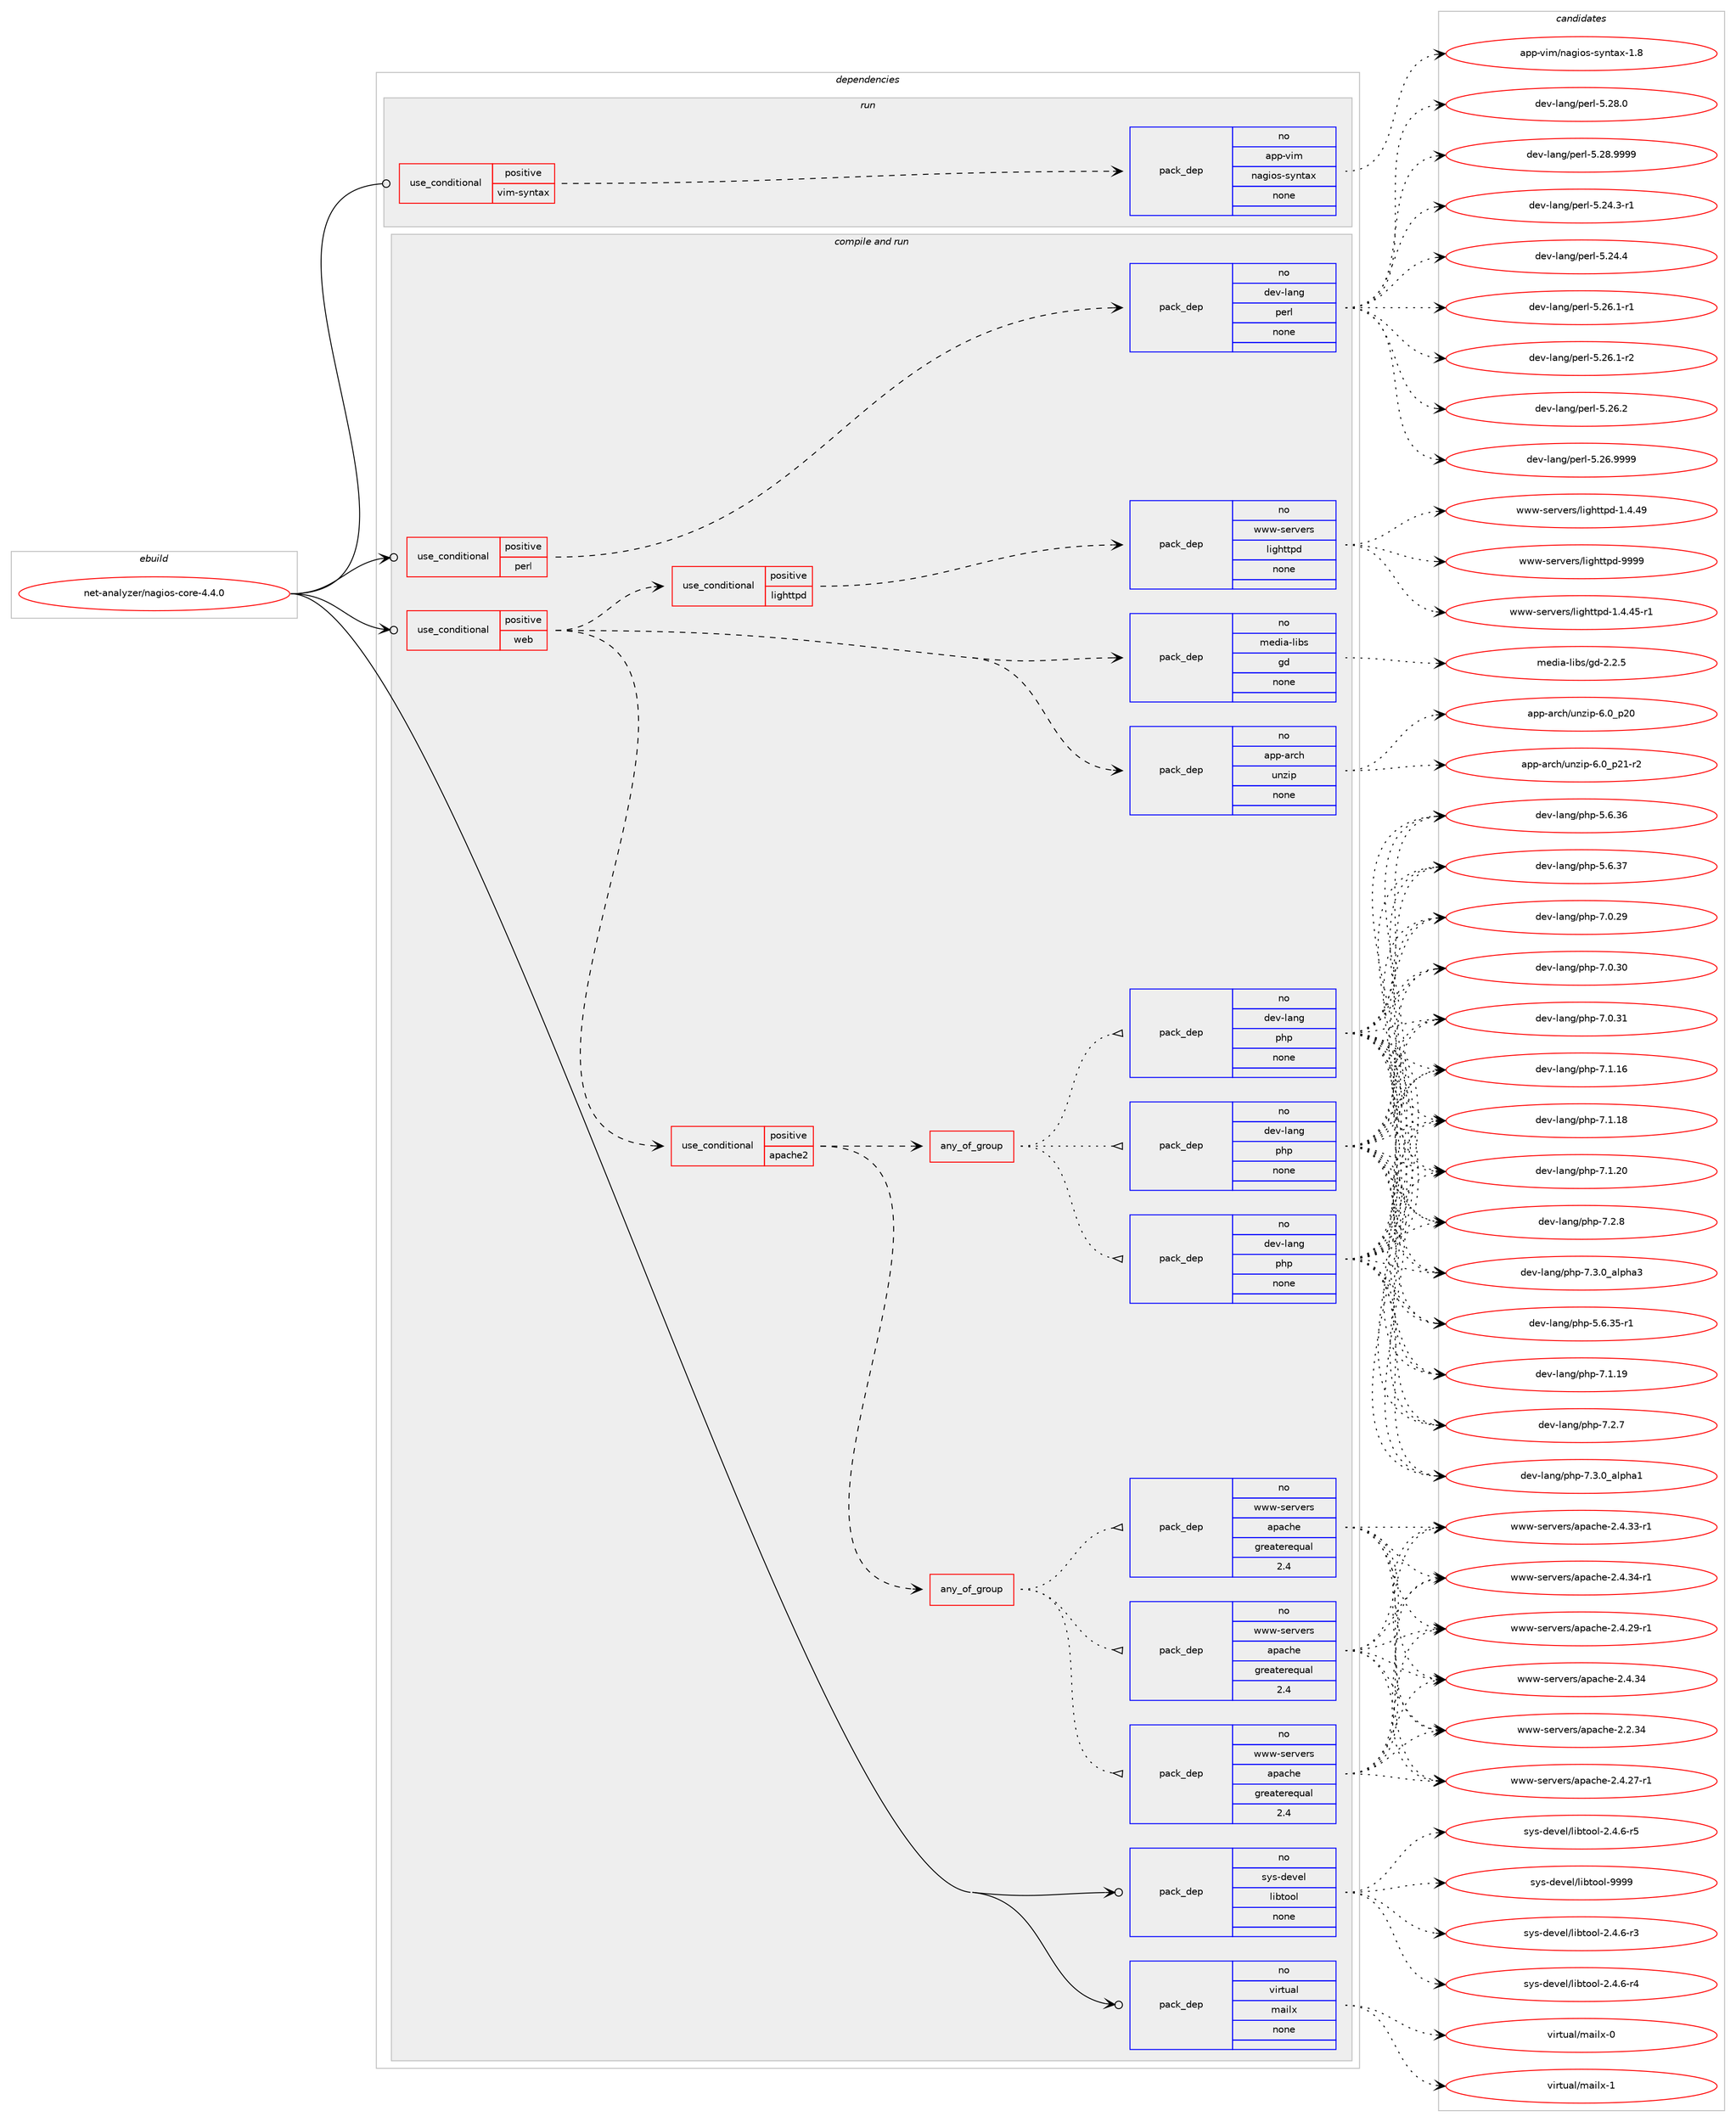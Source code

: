 digraph prolog {

# *************
# Graph options
# *************

newrank=true;
concentrate=true;
compound=true;
graph [rankdir=LR,fontname=Helvetica,fontsize=10,ranksep=1.5];#, ranksep=2.5, nodesep=0.2];
edge  [arrowhead=vee];
node  [fontname=Helvetica,fontsize=10];

# **********
# The ebuild
# **********

subgraph cluster_leftcol {
color=gray;
rank=same;
label=<<i>ebuild</i>>;
id [label="net-analyzer/nagios-core-4.4.0", color=red, width=4, href="../net-analyzer/nagios-core-4.4.0.svg"];
}

# ****************
# The dependencies
# ****************

subgraph cluster_midcol {
color=gray;
label=<<i>dependencies</i>>;
subgraph cluster_compile {
fillcolor="#eeeeee";
style=filled;
label=<<i>compile</i>>;
}
subgraph cluster_compileandrun {
fillcolor="#eeeeee";
style=filled;
label=<<i>compile and run</i>>;
subgraph cond27 {
dependency82 [label=<<TABLE BORDER="0" CELLBORDER="1" CELLSPACING="0" CELLPADDING="4"><TR><TD ROWSPAN="3" CELLPADDING="10">use_conditional</TD></TR><TR><TD>positive</TD></TR><TR><TD>perl</TD></TR></TABLE>>, shape=none, color=red];
subgraph pack52 {
dependency83 [label=<<TABLE BORDER="0" CELLBORDER="1" CELLSPACING="0" CELLPADDING="4" WIDTH="220"><TR><TD ROWSPAN="6" CELLPADDING="30">pack_dep</TD></TR><TR><TD WIDTH="110">no</TD></TR><TR><TD>dev-lang</TD></TR><TR><TD>perl</TD></TR><TR><TD>none</TD></TR><TR><TD></TD></TR></TABLE>>, shape=none, color=blue];
}
dependency82:e -> dependency83:w [weight=20,style="dashed",arrowhead="vee"];
}
id:e -> dependency82:w [weight=20,style="solid",arrowhead="odotvee"];
subgraph cond28 {
dependency84 [label=<<TABLE BORDER="0" CELLBORDER="1" CELLSPACING="0" CELLPADDING="4"><TR><TD ROWSPAN="3" CELLPADDING="10">use_conditional</TD></TR><TR><TD>positive</TD></TR><TR><TD>web</TD></TR></TABLE>>, shape=none, color=red];
subgraph pack53 {
dependency85 [label=<<TABLE BORDER="0" CELLBORDER="1" CELLSPACING="0" CELLPADDING="4" WIDTH="220"><TR><TD ROWSPAN="6" CELLPADDING="30">pack_dep</TD></TR><TR><TD WIDTH="110">no</TD></TR><TR><TD>app-arch</TD></TR><TR><TD>unzip</TD></TR><TR><TD>none</TD></TR><TR><TD></TD></TR></TABLE>>, shape=none, color=blue];
}
dependency84:e -> dependency85:w [weight=20,style="dashed",arrowhead="vee"];
subgraph pack54 {
dependency86 [label=<<TABLE BORDER="0" CELLBORDER="1" CELLSPACING="0" CELLPADDING="4" WIDTH="220"><TR><TD ROWSPAN="6" CELLPADDING="30">pack_dep</TD></TR><TR><TD WIDTH="110">no</TD></TR><TR><TD>media-libs</TD></TR><TR><TD>gd</TD></TR><TR><TD>none</TD></TR><TR><TD></TD></TR></TABLE>>, shape=none, color=blue];
}
dependency84:e -> dependency86:w [weight=20,style="dashed",arrowhead="vee"];
subgraph cond29 {
dependency87 [label=<<TABLE BORDER="0" CELLBORDER="1" CELLSPACING="0" CELLPADDING="4"><TR><TD ROWSPAN="3" CELLPADDING="10">use_conditional</TD></TR><TR><TD>positive</TD></TR><TR><TD>lighttpd</TD></TR></TABLE>>, shape=none, color=red];
subgraph pack55 {
dependency88 [label=<<TABLE BORDER="0" CELLBORDER="1" CELLSPACING="0" CELLPADDING="4" WIDTH="220"><TR><TD ROWSPAN="6" CELLPADDING="30">pack_dep</TD></TR><TR><TD WIDTH="110">no</TD></TR><TR><TD>www-servers</TD></TR><TR><TD>lighttpd</TD></TR><TR><TD>none</TD></TR><TR><TD></TD></TR></TABLE>>, shape=none, color=blue];
}
dependency87:e -> dependency88:w [weight=20,style="dashed",arrowhead="vee"];
}
dependency84:e -> dependency87:w [weight=20,style="dashed",arrowhead="vee"];
subgraph cond30 {
dependency89 [label=<<TABLE BORDER="0" CELLBORDER="1" CELLSPACING="0" CELLPADDING="4"><TR><TD ROWSPAN="3" CELLPADDING="10">use_conditional</TD></TR><TR><TD>positive</TD></TR><TR><TD>apache2</TD></TR></TABLE>>, shape=none, color=red];
subgraph any5 {
dependency90 [label=<<TABLE BORDER="0" CELLBORDER="1" CELLSPACING="0" CELLPADDING="4"><TR><TD CELLPADDING="10">any_of_group</TD></TR></TABLE>>, shape=none, color=red];subgraph pack56 {
dependency91 [label=<<TABLE BORDER="0" CELLBORDER="1" CELLSPACING="0" CELLPADDING="4" WIDTH="220"><TR><TD ROWSPAN="6" CELLPADDING="30">pack_dep</TD></TR><TR><TD WIDTH="110">no</TD></TR><TR><TD>www-servers</TD></TR><TR><TD>apache</TD></TR><TR><TD>greaterequal</TD></TR><TR><TD>2.4</TD></TR></TABLE>>, shape=none, color=blue];
}
dependency90:e -> dependency91:w [weight=20,style="dotted",arrowhead="oinv"];
subgraph pack57 {
dependency92 [label=<<TABLE BORDER="0" CELLBORDER="1" CELLSPACING="0" CELLPADDING="4" WIDTH="220"><TR><TD ROWSPAN="6" CELLPADDING="30">pack_dep</TD></TR><TR><TD WIDTH="110">no</TD></TR><TR><TD>www-servers</TD></TR><TR><TD>apache</TD></TR><TR><TD>greaterequal</TD></TR><TR><TD>2.4</TD></TR></TABLE>>, shape=none, color=blue];
}
dependency90:e -> dependency92:w [weight=20,style="dotted",arrowhead="oinv"];
subgraph pack58 {
dependency93 [label=<<TABLE BORDER="0" CELLBORDER="1" CELLSPACING="0" CELLPADDING="4" WIDTH="220"><TR><TD ROWSPAN="6" CELLPADDING="30">pack_dep</TD></TR><TR><TD WIDTH="110">no</TD></TR><TR><TD>www-servers</TD></TR><TR><TD>apache</TD></TR><TR><TD>greaterequal</TD></TR><TR><TD>2.4</TD></TR></TABLE>>, shape=none, color=blue];
}
dependency90:e -> dependency93:w [weight=20,style="dotted",arrowhead="oinv"];
}
dependency89:e -> dependency90:w [weight=20,style="dashed",arrowhead="vee"];
subgraph any6 {
dependency94 [label=<<TABLE BORDER="0" CELLBORDER="1" CELLSPACING="0" CELLPADDING="4"><TR><TD CELLPADDING="10">any_of_group</TD></TR></TABLE>>, shape=none, color=red];subgraph pack59 {
dependency95 [label=<<TABLE BORDER="0" CELLBORDER="1" CELLSPACING="0" CELLPADDING="4" WIDTH="220"><TR><TD ROWSPAN="6" CELLPADDING="30">pack_dep</TD></TR><TR><TD WIDTH="110">no</TD></TR><TR><TD>dev-lang</TD></TR><TR><TD>php</TD></TR><TR><TD>none</TD></TR><TR><TD></TD></TR></TABLE>>, shape=none, color=blue];
}
dependency94:e -> dependency95:w [weight=20,style="dotted",arrowhead="oinv"];
subgraph pack60 {
dependency96 [label=<<TABLE BORDER="0" CELLBORDER="1" CELLSPACING="0" CELLPADDING="4" WIDTH="220"><TR><TD ROWSPAN="6" CELLPADDING="30">pack_dep</TD></TR><TR><TD WIDTH="110">no</TD></TR><TR><TD>dev-lang</TD></TR><TR><TD>php</TD></TR><TR><TD>none</TD></TR><TR><TD></TD></TR></TABLE>>, shape=none, color=blue];
}
dependency94:e -> dependency96:w [weight=20,style="dotted",arrowhead="oinv"];
subgraph pack61 {
dependency97 [label=<<TABLE BORDER="0" CELLBORDER="1" CELLSPACING="0" CELLPADDING="4" WIDTH="220"><TR><TD ROWSPAN="6" CELLPADDING="30">pack_dep</TD></TR><TR><TD WIDTH="110">no</TD></TR><TR><TD>dev-lang</TD></TR><TR><TD>php</TD></TR><TR><TD>none</TD></TR><TR><TD></TD></TR></TABLE>>, shape=none, color=blue];
}
dependency94:e -> dependency97:w [weight=20,style="dotted",arrowhead="oinv"];
}
dependency89:e -> dependency94:w [weight=20,style="dashed",arrowhead="vee"];
}
dependency84:e -> dependency89:w [weight=20,style="dashed",arrowhead="vee"];
}
id:e -> dependency84:w [weight=20,style="solid",arrowhead="odotvee"];
subgraph pack62 {
dependency98 [label=<<TABLE BORDER="0" CELLBORDER="1" CELLSPACING="0" CELLPADDING="4" WIDTH="220"><TR><TD ROWSPAN="6" CELLPADDING="30">pack_dep</TD></TR><TR><TD WIDTH="110">no</TD></TR><TR><TD>sys-devel</TD></TR><TR><TD>libtool</TD></TR><TR><TD>none</TD></TR><TR><TD></TD></TR></TABLE>>, shape=none, color=blue];
}
id:e -> dependency98:w [weight=20,style="solid",arrowhead="odotvee"];
subgraph pack63 {
dependency99 [label=<<TABLE BORDER="0" CELLBORDER="1" CELLSPACING="0" CELLPADDING="4" WIDTH="220"><TR><TD ROWSPAN="6" CELLPADDING="30">pack_dep</TD></TR><TR><TD WIDTH="110">no</TD></TR><TR><TD>virtual</TD></TR><TR><TD>mailx</TD></TR><TR><TD>none</TD></TR><TR><TD></TD></TR></TABLE>>, shape=none, color=blue];
}
id:e -> dependency99:w [weight=20,style="solid",arrowhead="odotvee"];
}
subgraph cluster_run {
fillcolor="#eeeeee";
style=filled;
label=<<i>run</i>>;
subgraph cond31 {
dependency100 [label=<<TABLE BORDER="0" CELLBORDER="1" CELLSPACING="0" CELLPADDING="4"><TR><TD ROWSPAN="3" CELLPADDING="10">use_conditional</TD></TR><TR><TD>positive</TD></TR><TR><TD>vim-syntax</TD></TR></TABLE>>, shape=none, color=red];
subgraph pack64 {
dependency101 [label=<<TABLE BORDER="0" CELLBORDER="1" CELLSPACING="0" CELLPADDING="4" WIDTH="220"><TR><TD ROWSPAN="6" CELLPADDING="30">pack_dep</TD></TR><TR><TD WIDTH="110">no</TD></TR><TR><TD>app-vim</TD></TR><TR><TD>nagios-syntax</TD></TR><TR><TD>none</TD></TR><TR><TD></TD></TR></TABLE>>, shape=none, color=blue];
}
dependency100:e -> dependency101:w [weight=20,style="dashed",arrowhead="vee"];
}
id:e -> dependency100:w [weight=20,style="solid",arrowhead="odot"];
}
}

# **************
# The candidates
# **************

subgraph cluster_choices {
rank=same;
color=gray;
label=<<i>candidates</i>>;

subgraph choice52 {
color=black;
nodesep=1;
choice100101118451089711010347112101114108455346505246514511449 [label="dev-lang/perl-5.24.3-r1", color=red, width=4,href="../dev-lang/perl-5.24.3-r1.svg"];
choice10010111845108971101034711210111410845534650524652 [label="dev-lang/perl-5.24.4", color=red, width=4,href="../dev-lang/perl-5.24.4.svg"];
choice100101118451089711010347112101114108455346505446494511449 [label="dev-lang/perl-5.26.1-r1", color=red, width=4,href="../dev-lang/perl-5.26.1-r1.svg"];
choice100101118451089711010347112101114108455346505446494511450 [label="dev-lang/perl-5.26.1-r2", color=red, width=4,href="../dev-lang/perl-5.26.1-r2.svg"];
choice10010111845108971101034711210111410845534650544650 [label="dev-lang/perl-5.26.2", color=red, width=4,href="../dev-lang/perl-5.26.2.svg"];
choice10010111845108971101034711210111410845534650544657575757 [label="dev-lang/perl-5.26.9999", color=red, width=4,href="../dev-lang/perl-5.26.9999.svg"];
choice10010111845108971101034711210111410845534650564648 [label="dev-lang/perl-5.28.0", color=red, width=4,href="../dev-lang/perl-5.28.0.svg"];
choice10010111845108971101034711210111410845534650564657575757 [label="dev-lang/perl-5.28.9999", color=red, width=4,href="../dev-lang/perl-5.28.9999.svg"];
dependency83:e -> choice100101118451089711010347112101114108455346505246514511449:w [style=dotted,weight="100"];
dependency83:e -> choice10010111845108971101034711210111410845534650524652:w [style=dotted,weight="100"];
dependency83:e -> choice100101118451089711010347112101114108455346505446494511449:w [style=dotted,weight="100"];
dependency83:e -> choice100101118451089711010347112101114108455346505446494511450:w [style=dotted,weight="100"];
dependency83:e -> choice10010111845108971101034711210111410845534650544650:w [style=dotted,weight="100"];
dependency83:e -> choice10010111845108971101034711210111410845534650544657575757:w [style=dotted,weight="100"];
dependency83:e -> choice10010111845108971101034711210111410845534650564648:w [style=dotted,weight="100"];
dependency83:e -> choice10010111845108971101034711210111410845534650564657575757:w [style=dotted,weight="100"];
}
subgraph choice53 {
color=black;
nodesep=1;
choice971121124597114991044711711012210511245544648951125048 [label="app-arch/unzip-6.0_p20", color=red, width=4,href="../app-arch/unzip-6.0_p20.svg"];
choice9711211245971149910447117110122105112455446489511250494511450 [label="app-arch/unzip-6.0_p21-r2", color=red, width=4,href="../app-arch/unzip-6.0_p21-r2.svg"];
dependency85:e -> choice971121124597114991044711711012210511245544648951125048:w [style=dotted,weight="100"];
dependency85:e -> choice9711211245971149910447117110122105112455446489511250494511450:w [style=dotted,weight="100"];
}
subgraph choice54 {
color=black;
nodesep=1;
choice10910110010597451081059811547103100455046504653 [label="media-libs/gd-2.2.5", color=red, width=4,href="../media-libs/gd-2.2.5.svg"];
dependency86:e -> choice10910110010597451081059811547103100455046504653:w [style=dotted,weight="100"];
}
subgraph choice55 {
color=black;
nodesep=1;
choice1191191194511510111411810111411547108105103104116116112100454946524652534511449 [label="www-servers/lighttpd-1.4.45-r1", color=red, width=4,href="../www-servers/lighttpd-1.4.45-r1.svg"];
choice119119119451151011141181011141154710810510310411611611210045494652465257 [label="www-servers/lighttpd-1.4.49", color=red, width=4,href="../www-servers/lighttpd-1.4.49.svg"];
choice11911911945115101114118101114115471081051031041161161121004557575757 [label="www-servers/lighttpd-9999", color=red, width=4,href="../www-servers/lighttpd-9999.svg"];
dependency88:e -> choice1191191194511510111411810111411547108105103104116116112100454946524652534511449:w [style=dotted,weight="100"];
dependency88:e -> choice119119119451151011141181011141154710810510310411611611210045494652465257:w [style=dotted,weight="100"];
dependency88:e -> choice11911911945115101114118101114115471081051031041161161121004557575757:w [style=dotted,weight="100"];
}
subgraph choice56 {
color=black;
nodesep=1;
choice1191191194511510111411810111411547971129799104101455046524650574511449 [label="www-servers/apache-2.4.29-r1", color=red, width=4,href="../www-servers/apache-2.4.29-r1.svg"];
choice119119119451151011141181011141154797112979910410145504652465152 [label="www-servers/apache-2.4.34", color=red, width=4,href="../www-servers/apache-2.4.34.svg"];
choice119119119451151011141181011141154797112979910410145504650465152 [label="www-servers/apache-2.2.34", color=red, width=4,href="../www-servers/apache-2.2.34.svg"];
choice1191191194511510111411810111411547971129799104101455046524650554511449 [label="www-servers/apache-2.4.27-r1", color=red, width=4,href="../www-servers/apache-2.4.27-r1.svg"];
choice1191191194511510111411810111411547971129799104101455046524651514511449 [label="www-servers/apache-2.4.33-r1", color=red, width=4,href="../www-servers/apache-2.4.33-r1.svg"];
choice1191191194511510111411810111411547971129799104101455046524651524511449 [label="www-servers/apache-2.4.34-r1", color=red, width=4,href="../www-servers/apache-2.4.34-r1.svg"];
dependency91:e -> choice1191191194511510111411810111411547971129799104101455046524650574511449:w [style=dotted,weight="100"];
dependency91:e -> choice119119119451151011141181011141154797112979910410145504652465152:w [style=dotted,weight="100"];
dependency91:e -> choice119119119451151011141181011141154797112979910410145504650465152:w [style=dotted,weight="100"];
dependency91:e -> choice1191191194511510111411810111411547971129799104101455046524650554511449:w [style=dotted,weight="100"];
dependency91:e -> choice1191191194511510111411810111411547971129799104101455046524651514511449:w [style=dotted,weight="100"];
dependency91:e -> choice1191191194511510111411810111411547971129799104101455046524651524511449:w [style=dotted,weight="100"];
}
subgraph choice57 {
color=black;
nodesep=1;
choice1191191194511510111411810111411547971129799104101455046524650574511449 [label="www-servers/apache-2.4.29-r1", color=red, width=4,href="../www-servers/apache-2.4.29-r1.svg"];
choice119119119451151011141181011141154797112979910410145504652465152 [label="www-servers/apache-2.4.34", color=red, width=4,href="../www-servers/apache-2.4.34.svg"];
choice119119119451151011141181011141154797112979910410145504650465152 [label="www-servers/apache-2.2.34", color=red, width=4,href="../www-servers/apache-2.2.34.svg"];
choice1191191194511510111411810111411547971129799104101455046524650554511449 [label="www-servers/apache-2.4.27-r1", color=red, width=4,href="../www-servers/apache-2.4.27-r1.svg"];
choice1191191194511510111411810111411547971129799104101455046524651514511449 [label="www-servers/apache-2.4.33-r1", color=red, width=4,href="../www-servers/apache-2.4.33-r1.svg"];
choice1191191194511510111411810111411547971129799104101455046524651524511449 [label="www-servers/apache-2.4.34-r1", color=red, width=4,href="../www-servers/apache-2.4.34-r1.svg"];
dependency92:e -> choice1191191194511510111411810111411547971129799104101455046524650574511449:w [style=dotted,weight="100"];
dependency92:e -> choice119119119451151011141181011141154797112979910410145504652465152:w [style=dotted,weight="100"];
dependency92:e -> choice119119119451151011141181011141154797112979910410145504650465152:w [style=dotted,weight="100"];
dependency92:e -> choice1191191194511510111411810111411547971129799104101455046524650554511449:w [style=dotted,weight="100"];
dependency92:e -> choice1191191194511510111411810111411547971129799104101455046524651514511449:w [style=dotted,weight="100"];
dependency92:e -> choice1191191194511510111411810111411547971129799104101455046524651524511449:w [style=dotted,weight="100"];
}
subgraph choice58 {
color=black;
nodesep=1;
choice1191191194511510111411810111411547971129799104101455046524650574511449 [label="www-servers/apache-2.4.29-r1", color=red, width=4,href="../www-servers/apache-2.4.29-r1.svg"];
choice119119119451151011141181011141154797112979910410145504652465152 [label="www-servers/apache-2.4.34", color=red, width=4,href="../www-servers/apache-2.4.34.svg"];
choice119119119451151011141181011141154797112979910410145504650465152 [label="www-servers/apache-2.2.34", color=red, width=4,href="../www-servers/apache-2.2.34.svg"];
choice1191191194511510111411810111411547971129799104101455046524650554511449 [label="www-servers/apache-2.4.27-r1", color=red, width=4,href="../www-servers/apache-2.4.27-r1.svg"];
choice1191191194511510111411810111411547971129799104101455046524651514511449 [label="www-servers/apache-2.4.33-r1", color=red, width=4,href="../www-servers/apache-2.4.33-r1.svg"];
choice1191191194511510111411810111411547971129799104101455046524651524511449 [label="www-servers/apache-2.4.34-r1", color=red, width=4,href="../www-servers/apache-2.4.34-r1.svg"];
dependency93:e -> choice1191191194511510111411810111411547971129799104101455046524650574511449:w [style=dotted,weight="100"];
dependency93:e -> choice119119119451151011141181011141154797112979910410145504652465152:w [style=dotted,weight="100"];
dependency93:e -> choice119119119451151011141181011141154797112979910410145504650465152:w [style=dotted,weight="100"];
dependency93:e -> choice1191191194511510111411810111411547971129799104101455046524650554511449:w [style=dotted,weight="100"];
dependency93:e -> choice1191191194511510111411810111411547971129799104101455046524651514511449:w [style=dotted,weight="100"];
dependency93:e -> choice1191191194511510111411810111411547971129799104101455046524651524511449:w [style=dotted,weight="100"];
}
subgraph choice59 {
color=black;
nodesep=1;
choice100101118451089711010347112104112455346544651534511449 [label="dev-lang/php-5.6.35-r1", color=red, width=4,href="../dev-lang/php-5.6.35-r1.svg"];
choice10010111845108971101034711210411245554649464957 [label="dev-lang/php-7.1.19", color=red, width=4,href="../dev-lang/php-7.1.19.svg"];
choice100101118451089711010347112104112455546504655 [label="dev-lang/php-7.2.7", color=red, width=4,href="../dev-lang/php-7.2.7.svg"];
choice10010111845108971101034711210411245554651464895971081121049749 [label="dev-lang/php-7.3.0_alpha1", color=red, width=4,href="../dev-lang/php-7.3.0_alpha1.svg"];
choice10010111845108971101034711210411245534654465154 [label="dev-lang/php-5.6.36", color=red, width=4,href="../dev-lang/php-5.6.36.svg"];
choice10010111845108971101034711210411245534654465155 [label="dev-lang/php-5.6.37", color=red, width=4,href="../dev-lang/php-5.6.37.svg"];
choice10010111845108971101034711210411245554648465057 [label="dev-lang/php-7.0.29", color=red, width=4,href="../dev-lang/php-7.0.29.svg"];
choice10010111845108971101034711210411245554648465148 [label="dev-lang/php-7.0.30", color=red, width=4,href="../dev-lang/php-7.0.30.svg"];
choice10010111845108971101034711210411245554648465149 [label="dev-lang/php-7.0.31", color=red, width=4,href="../dev-lang/php-7.0.31.svg"];
choice10010111845108971101034711210411245554649464954 [label="dev-lang/php-7.1.16", color=red, width=4,href="../dev-lang/php-7.1.16.svg"];
choice10010111845108971101034711210411245554649464956 [label="dev-lang/php-7.1.18", color=red, width=4,href="../dev-lang/php-7.1.18.svg"];
choice10010111845108971101034711210411245554649465048 [label="dev-lang/php-7.1.20", color=red, width=4,href="../dev-lang/php-7.1.20.svg"];
choice100101118451089711010347112104112455546504656 [label="dev-lang/php-7.2.8", color=red, width=4,href="../dev-lang/php-7.2.8.svg"];
choice10010111845108971101034711210411245554651464895971081121049751 [label="dev-lang/php-7.3.0_alpha3", color=red, width=4,href="../dev-lang/php-7.3.0_alpha3.svg"];
dependency95:e -> choice100101118451089711010347112104112455346544651534511449:w [style=dotted,weight="100"];
dependency95:e -> choice10010111845108971101034711210411245554649464957:w [style=dotted,weight="100"];
dependency95:e -> choice100101118451089711010347112104112455546504655:w [style=dotted,weight="100"];
dependency95:e -> choice10010111845108971101034711210411245554651464895971081121049749:w [style=dotted,weight="100"];
dependency95:e -> choice10010111845108971101034711210411245534654465154:w [style=dotted,weight="100"];
dependency95:e -> choice10010111845108971101034711210411245534654465155:w [style=dotted,weight="100"];
dependency95:e -> choice10010111845108971101034711210411245554648465057:w [style=dotted,weight="100"];
dependency95:e -> choice10010111845108971101034711210411245554648465148:w [style=dotted,weight="100"];
dependency95:e -> choice10010111845108971101034711210411245554648465149:w [style=dotted,weight="100"];
dependency95:e -> choice10010111845108971101034711210411245554649464954:w [style=dotted,weight="100"];
dependency95:e -> choice10010111845108971101034711210411245554649464956:w [style=dotted,weight="100"];
dependency95:e -> choice10010111845108971101034711210411245554649465048:w [style=dotted,weight="100"];
dependency95:e -> choice100101118451089711010347112104112455546504656:w [style=dotted,weight="100"];
dependency95:e -> choice10010111845108971101034711210411245554651464895971081121049751:w [style=dotted,weight="100"];
}
subgraph choice60 {
color=black;
nodesep=1;
choice100101118451089711010347112104112455346544651534511449 [label="dev-lang/php-5.6.35-r1", color=red, width=4,href="../dev-lang/php-5.6.35-r1.svg"];
choice10010111845108971101034711210411245554649464957 [label="dev-lang/php-7.1.19", color=red, width=4,href="../dev-lang/php-7.1.19.svg"];
choice100101118451089711010347112104112455546504655 [label="dev-lang/php-7.2.7", color=red, width=4,href="../dev-lang/php-7.2.7.svg"];
choice10010111845108971101034711210411245554651464895971081121049749 [label="dev-lang/php-7.3.0_alpha1", color=red, width=4,href="../dev-lang/php-7.3.0_alpha1.svg"];
choice10010111845108971101034711210411245534654465154 [label="dev-lang/php-5.6.36", color=red, width=4,href="../dev-lang/php-5.6.36.svg"];
choice10010111845108971101034711210411245534654465155 [label="dev-lang/php-5.6.37", color=red, width=4,href="../dev-lang/php-5.6.37.svg"];
choice10010111845108971101034711210411245554648465057 [label="dev-lang/php-7.0.29", color=red, width=4,href="../dev-lang/php-7.0.29.svg"];
choice10010111845108971101034711210411245554648465148 [label="dev-lang/php-7.0.30", color=red, width=4,href="../dev-lang/php-7.0.30.svg"];
choice10010111845108971101034711210411245554648465149 [label="dev-lang/php-7.0.31", color=red, width=4,href="../dev-lang/php-7.0.31.svg"];
choice10010111845108971101034711210411245554649464954 [label="dev-lang/php-7.1.16", color=red, width=4,href="../dev-lang/php-7.1.16.svg"];
choice10010111845108971101034711210411245554649464956 [label="dev-lang/php-7.1.18", color=red, width=4,href="../dev-lang/php-7.1.18.svg"];
choice10010111845108971101034711210411245554649465048 [label="dev-lang/php-7.1.20", color=red, width=4,href="../dev-lang/php-7.1.20.svg"];
choice100101118451089711010347112104112455546504656 [label="dev-lang/php-7.2.8", color=red, width=4,href="../dev-lang/php-7.2.8.svg"];
choice10010111845108971101034711210411245554651464895971081121049751 [label="dev-lang/php-7.3.0_alpha3", color=red, width=4,href="../dev-lang/php-7.3.0_alpha3.svg"];
dependency96:e -> choice100101118451089711010347112104112455346544651534511449:w [style=dotted,weight="100"];
dependency96:e -> choice10010111845108971101034711210411245554649464957:w [style=dotted,weight="100"];
dependency96:e -> choice100101118451089711010347112104112455546504655:w [style=dotted,weight="100"];
dependency96:e -> choice10010111845108971101034711210411245554651464895971081121049749:w [style=dotted,weight="100"];
dependency96:e -> choice10010111845108971101034711210411245534654465154:w [style=dotted,weight="100"];
dependency96:e -> choice10010111845108971101034711210411245534654465155:w [style=dotted,weight="100"];
dependency96:e -> choice10010111845108971101034711210411245554648465057:w [style=dotted,weight="100"];
dependency96:e -> choice10010111845108971101034711210411245554648465148:w [style=dotted,weight="100"];
dependency96:e -> choice10010111845108971101034711210411245554648465149:w [style=dotted,weight="100"];
dependency96:e -> choice10010111845108971101034711210411245554649464954:w [style=dotted,weight="100"];
dependency96:e -> choice10010111845108971101034711210411245554649464956:w [style=dotted,weight="100"];
dependency96:e -> choice10010111845108971101034711210411245554649465048:w [style=dotted,weight="100"];
dependency96:e -> choice100101118451089711010347112104112455546504656:w [style=dotted,weight="100"];
dependency96:e -> choice10010111845108971101034711210411245554651464895971081121049751:w [style=dotted,weight="100"];
}
subgraph choice61 {
color=black;
nodesep=1;
choice100101118451089711010347112104112455346544651534511449 [label="dev-lang/php-5.6.35-r1", color=red, width=4,href="../dev-lang/php-5.6.35-r1.svg"];
choice10010111845108971101034711210411245554649464957 [label="dev-lang/php-7.1.19", color=red, width=4,href="../dev-lang/php-7.1.19.svg"];
choice100101118451089711010347112104112455546504655 [label="dev-lang/php-7.2.7", color=red, width=4,href="../dev-lang/php-7.2.7.svg"];
choice10010111845108971101034711210411245554651464895971081121049749 [label="dev-lang/php-7.3.0_alpha1", color=red, width=4,href="../dev-lang/php-7.3.0_alpha1.svg"];
choice10010111845108971101034711210411245534654465154 [label="dev-lang/php-5.6.36", color=red, width=4,href="../dev-lang/php-5.6.36.svg"];
choice10010111845108971101034711210411245534654465155 [label="dev-lang/php-5.6.37", color=red, width=4,href="../dev-lang/php-5.6.37.svg"];
choice10010111845108971101034711210411245554648465057 [label="dev-lang/php-7.0.29", color=red, width=4,href="../dev-lang/php-7.0.29.svg"];
choice10010111845108971101034711210411245554648465148 [label="dev-lang/php-7.0.30", color=red, width=4,href="../dev-lang/php-7.0.30.svg"];
choice10010111845108971101034711210411245554648465149 [label="dev-lang/php-7.0.31", color=red, width=4,href="../dev-lang/php-7.0.31.svg"];
choice10010111845108971101034711210411245554649464954 [label="dev-lang/php-7.1.16", color=red, width=4,href="../dev-lang/php-7.1.16.svg"];
choice10010111845108971101034711210411245554649464956 [label="dev-lang/php-7.1.18", color=red, width=4,href="../dev-lang/php-7.1.18.svg"];
choice10010111845108971101034711210411245554649465048 [label="dev-lang/php-7.1.20", color=red, width=4,href="../dev-lang/php-7.1.20.svg"];
choice100101118451089711010347112104112455546504656 [label="dev-lang/php-7.2.8", color=red, width=4,href="../dev-lang/php-7.2.8.svg"];
choice10010111845108971101034711210411245554651464895971081121049751 [label="dev-lang/php-7.3.0_alpha3", color=red, width=4,href="../dev-lang/php-7.3.0_alpha3.svg"];
dependency97:e -> choice100101118451089711010347112104112455346544651534511449:w [style=dotted,weight="100"];
dependency97:e -> choice10010111845108971101034711210411245554649464957:w [style=dotted,weight="100"];
dependency97:e -> choice100101118451089711010347112104112455546504655:w [style=dotted,weight="100"];
dependency97:e -> choice10010111845108971101034711210411245554651464895971081121049749:w [style=dotted,weight="100"];
dependency97:e -> choice10010111845108971101034711210411245534654465154:w [style=dotted,weight="100"];
dependency97:e -> choice10010111845108971101034711210411245534654465155:w [style=dotted,weight="100"];
dependency97:e -> choice10010111845108971101034711210411245554648465057:w [style=dotted,weight="100"];
dependency97:e -> choice10010111845108971101034711210411245554648465148:w [style=dotted,weight="100"];
dependency97:e -> choice10010111845108971101034711210411245554648465149:w [style=dotted,weight="100"];
dependency97:e -> choice10010111845108971101034711210411245554649464954:w [style=dotted,weight="100"];
dependency97:e -> choice10010111845108971101034711210411245554649464956:w [style=dotted,weight="100"];
dependency97:e -> choice10010111845108971101034711210411245554649465048:w [style=dotted,weight="100"];
dependency97:e -> choice100101118451089711010347112104112455546504656:w [style=dotted,weight="100"];
dependency97:e -> choice10010111845108971101034711210411245554651464895971081121049751:w [style=dotted,weight="100"];
}
subgraph choice62 {
color=black;
nodesep=1;
choice1151211154510010111810110847108105981161111111084550465246544511451 [label="sys-devel/libtool-2.4.6-r3", color=red, width=4,href="../sys-devel/libtool-2.4.6-r3.svg"];
choice1151211154510010111810110847108105981161111111084550465246544511452 [label="sys-devel/libtool-2.4.6-r4", color=red, width=4,href="../sys-devel/libtool-2.4.6-r4.svg"];
choice1151211154510010111810110847108105981161111111084550465246544511453 [label="sys-devel/libtool-2.4.6-r5", color=red, width=4,href="../sys-devel/libtool-2.4.6-r5.svg"];
choice1151211154510010111810110847108105981161111111084557575757 [label="sys-devel/libtool-9999", color=red, width=4,href="../sys-devel/libtool-9999.svg"];
dependency98:e -> choice1151211154510010111810110847108105981161111111084550465246544511451:w [style=dotted,weight="100"];
dependency98:e -> choice1151211154510010111810110847108105981161111111084550465246544511452:w [style=dotted,weight="100"];
dependency98:e -> choice1151211154510010111810110847108105981161111111084550465246544511453:w [style=dotted,weight="100"];
dependency98:e -> choice1151211154510010111810110847108105981161111111084557575757:w [style=dotted,weight="100"];
}
subgraph choice63 {
color=black;
nodesep=1;
choice1181051141161179710847109971051081204548 [label="virtual/mailx-0", color=red, width=4,href="../virtual/mailx-0.svg"];
choice1181051141161179710847109971051081204549 [label="virtual/mailx-1", color=red, width=4,href="../virtual/mailx-1.svg"];
dependency99:e -> choice1181051141161179710847109971051081204548:w [style=dotted,weight="100"];
dependency99:e -> choice1181051141161179710847109971051081204549:w [style=dotted,weight="100"];
}
subgraph choice64 {
color=black;
nodesep=1;
choice97112112451181051094711097103105111115451151211101169712045494656 [label="app-vim/nagios-syntax-1.8", color=red, width=4,href="../app-vim/nagios-syntax-1.8.svg"];
dependency101:e -> choice97112112451181051094711097103105111115451151211101169712045494656:w [style=dotted,weight="100"];
}
}

}
